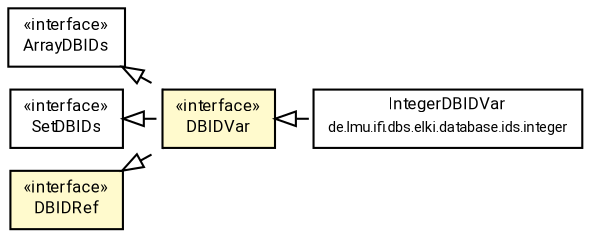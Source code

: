 #!/usr/local/bin/dot
#
# Class diagram 
# Generated by UMLGraph version R5_7_2-60-g0e99a6 (http://www.spinellis.gr/umlgraph/)
#

digraph G {
	graph [fontnames="svg"]
	edge [fontname="Roboto",fontsize=7,labelfontname="Roboto",labelfontsize=7,color="black"];
	node [fontname="Roboto",fontcolor="black",fontsize=8,shape=plaintext,margin=0,width=0,height=0];
	nodesep=0.15;
	ranksep=0.25;
	rankdir=LR;
	// de.lmu.ifi.dbs.elki.database.ids.ArrayDBIDs
	c3047625 [label=<<table title="de.lmu.ifi.dbs.elki.database.ids.ArrayDBIDs" border="0" cellborder="1" cellspacing="0" cellpadding="2" href="ArrayDBIDs.html" target="_parent">
		<tr><td><table border="0" cellspacing="0" cellpadding="1">
		<tr><td align="center" balign="center"> &#171;interface&#187; </td></tr>
		<tr><td align="center" balign="center"> <font face="Roboto">ArrayDBIDs</font> </td></tr>
		</table></td></tr>
		</table>>, URL="ArrayDBIDs.html"];
	// de.lmu.ifi.dbs.elki.database.ids.DBIDVar
	c3047629 [label=<<table title="de.lmu.ifi.dbs.elki.database.ids.DBIDVar" border="0" cellborder="1" cellspacing="0" cellpadding="2" bgcolor="lemonChiffon" href="DBIDVar.html" target="_parent">
		<tr><td><table border="0" cellspacing="0" cellpadding="1">
		<tr><td align="center" balign="center"> &#171;interface&#187; </td></tr>
		<tr><td align="center" balign="center"> <font face="Roboto">DBIDVar</font> </td></tr>
		</table></td></tr>
		</table>>, URL="DBIDVar.html"];
	// de.lmu.ifi.dbs.elki.database.ids.SetDBIDs
	c3047632 [label=<<table title="de.lmu.ifi.dbs.elki.database.ids.SetDBIDs" border="0" cellborder="1" cellspacing="0" cellpadding="2" href="SetDBIDs.html" target="_parent">
		<tr><td><table border="0" cellspacing="0" cellpadding="1">
		<tr><td align="center" balign="center"> &#171;interface&#187; </td></tr>
		<tr><td align="center" balign="center"> <font face="Roboto">SetDBIDs</font> </td></tr>
		</table></td></tr>
		</table>>, URL="SetDBIDs.html"];
	// de.lmu.ifi.dbs.elki.database.ids.DBIDRef
	c3047645 [label=<<table title="de.lmu.ifi.dbs.elki.database.ids.DBIDRef" border="0" cellborder="1" cellspacing="0" cellpadding="2" bgcolor="LemonChiffon" href="DBIDRef.html" target="_parent">
		<tr><td><table border="0" cellspacing="0" cellpadding="1">
		<tr><td align="center" balign="center"> &#171;interface&#187; </td></tr>
		<tr><td align="center" balign="center"> <font face="Roboto">DBIDRef</font> </td></tr>
		</table></td></tr>
		</table>>, URL="DBIDRef.html"];
	// de.lmu.ifi.dbs.elki.database.ids.integer.IntegerDBIDVar
	c3047705 [label=<<table title="de.lmu.ifi.dbs.elki.database.ids.integer.IntegerDBIDVar" border="0" cellborder="1" cellspacing="0" cellpadding="2" href="integer/IntegerDBIDVar.html" target="_parent">
		<tr><td><table border="0" cellspacing="0" cellpadding="1">
		<tr><td align="center" balign="center"> <font face="Roboto">IntegerDBIDVar</font> </td></tr>
		<tr><td align="center" balign="center"> <font face="Roboto" point-size="7.0">de.lmu.ifi.dbs.elki.database.ids.integer</font> </td></tr>
		</table></td></tr>
		</table>>, URL="integer/IntegerDBIDVar.html"];
	// de.lmu.ifi.dbs.elki.database.ids.DBIDVar implements de.lmu.ifi.dbs.elki.database.ids.DBIDRef
	c3047645 -> c3047629 [arrowtail=empty,style=dashed,dir=back,weight=9];
	// de.lmu.ifi.dbs.elki.database.ids.DBIDVar implements de.lmu.ifi.dbs.elki.database.ids.ArrayDBIDs
	c3047625 -> c3047629 [arrowtail=empty,style=dashed,dir=back,weight=9];
	// de.lmu.ifi.dbs.elki.database.ids.DBIDVar implements de.lmu.ifi.dbs.elki.database.ids.SetDBIDs
	c3047632 -> c3047629 [arrowtail=empty,style=dashed,dir=back,weight=9];
	// de.lmu.ifi.dbs.elki.database.ids.integer.IntegerDBIDVar implements de.lmu.ifi.dbs.elki.database.ids.DBIDVar
	c3047629 -> c3047705 [arrowtail=empty,style=dashed,dir=back,weight=9];
}

